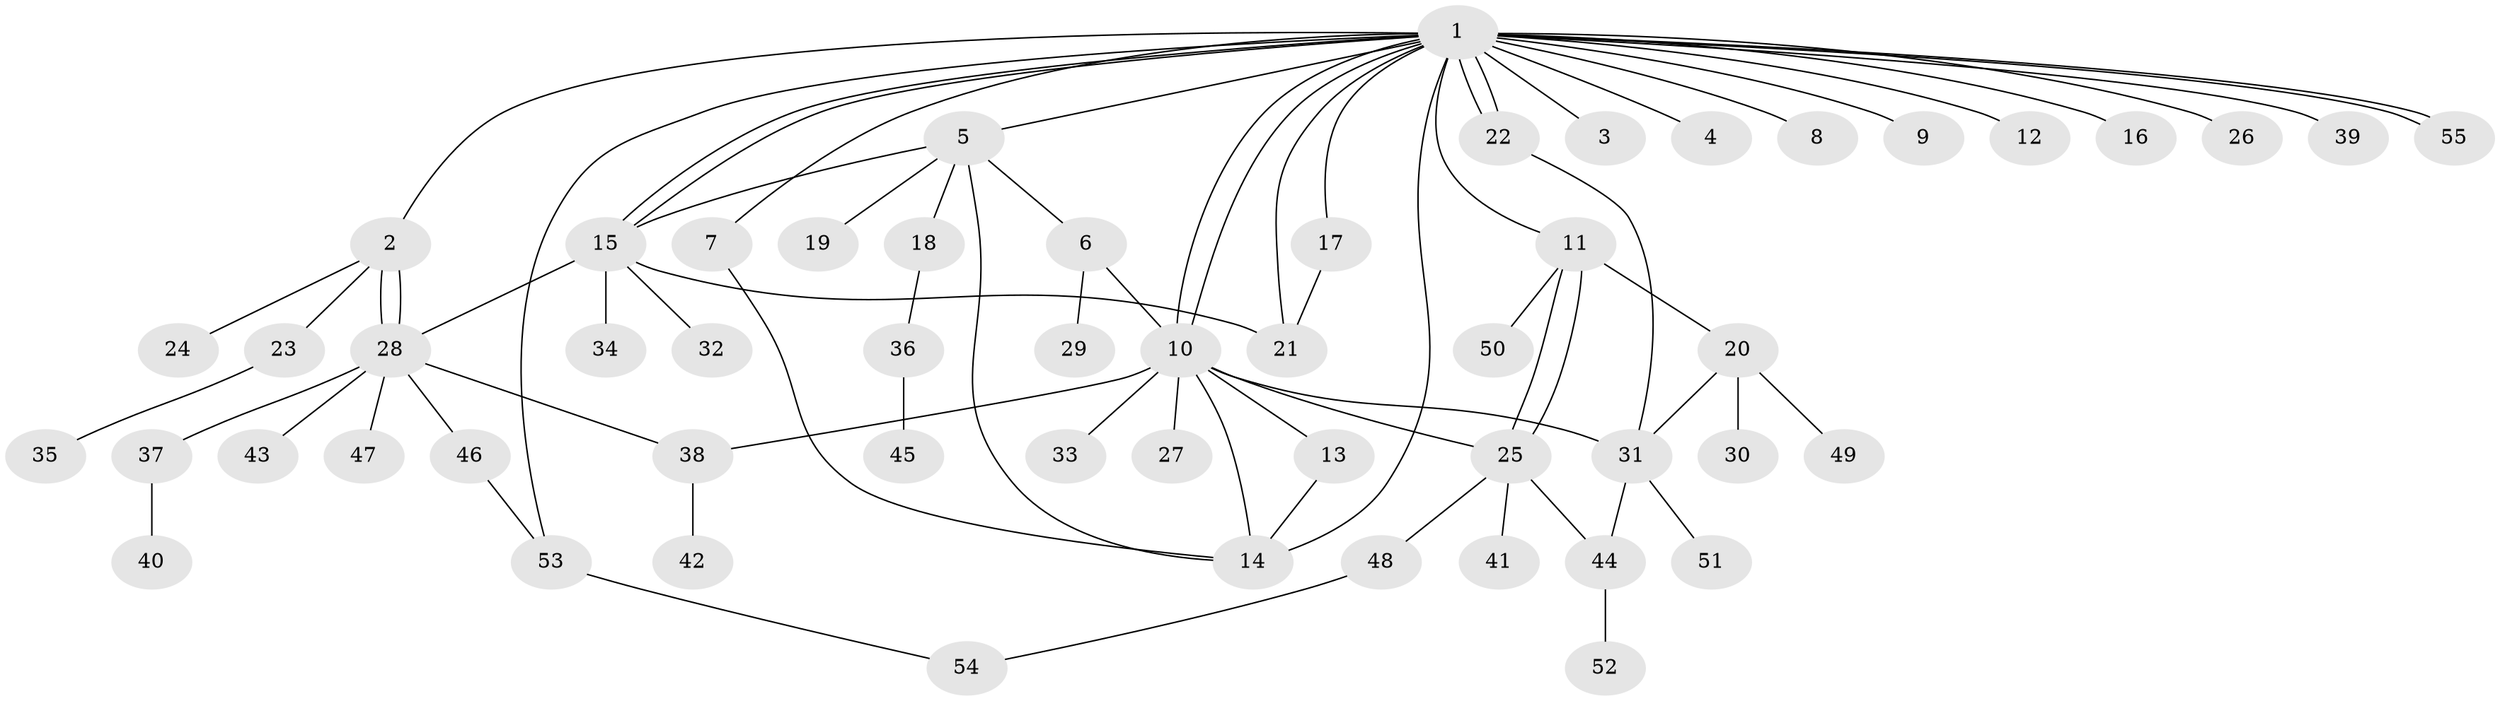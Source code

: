 // Generated by graph-tools (version 1.1) at 2025/35/03/09/25 02:35:37]
// undirected, 55 vertices, 76 edges
graph export_dot {
graph [start="1"]
  node [color=gray90,style=filled];
  1;
  2;
  3;
  4;
  5;
  6;
  7;
  8;
  9;
  10;
  11;
  12;
  13;
  14;
  15;
  16;
  17;
  18;
  19;
  20;
  21;
  22;
  23;
  24;
  25;
  26;
  27;
  28;
  29;
  30;
  31;
  32;
  33;
  34;
  35;
  36;
  37;
  38;
  39;
  40;
  41;
  42;
  43;
  44;
  45;
  46;
  47;
  48;
  49;
  50;
  51;
  52;
  53;
  54;
  55;
  1 -- 2;
  1 -- 3;
  1 -- 4;
  1 -- 5;
  1 -- 7;
  1 -- 8;
  1 -- 9;
  1 -- 10;
  1 -- 10;
  1 -- 11;
  1 -- 12;
  1 -- 14;
  1 -- 15;
  1 -- 15;
  1 -- 16;
  1 -- 17;
  1 -- 21;
  1 -- 22;
  1 -- 22;
  1 -- 26;
  1 -- 39;
  1 -- 53;
  1 -- 55;
  1 -- 55;
  2 -- 23;
  2 -- 24;
  2 -- 28;
  2 -- 28;
  5 -- 6;
  5 -- 14;
  5 -- 15;
  5 -- 18;
  5 -- 19;
  6 -- 10;
  6 -- 29;
  7 -- 14;
  10 -- 13;
  10 -- 14;
  10 -- 25;
  10 -- 27;
  10 -- 31;
  10 -- 33;
  10 -- 38;
  11 -- 20;
  11 -- 25;
  11 -- 25;
  11 -- 50;
  13 -- 14;
  15 -- 21;
  15 -- 28;
  15 -- 32;
  15 -- 34;
  17 -- 21;
  18 -- 36;
  20 -- 30;
  20 -- 31;
  20 -- 49;
  22 -- 31;
  23 -- 35;
  25 -- 41;
  25 -- 44;
  25 -- 48;
  28 -- 37;
  28 -- 38;
  28 -- 43;
  28 -- 46;
  28 -- 47;
  31 -- 44;
  31 -- 51;
  36 -- 45;
  37 -- 40;
  38 -- 42;
  44 -- 52;
  46 -- 53;
  48 -- 54;
  53 -- 54;
}
